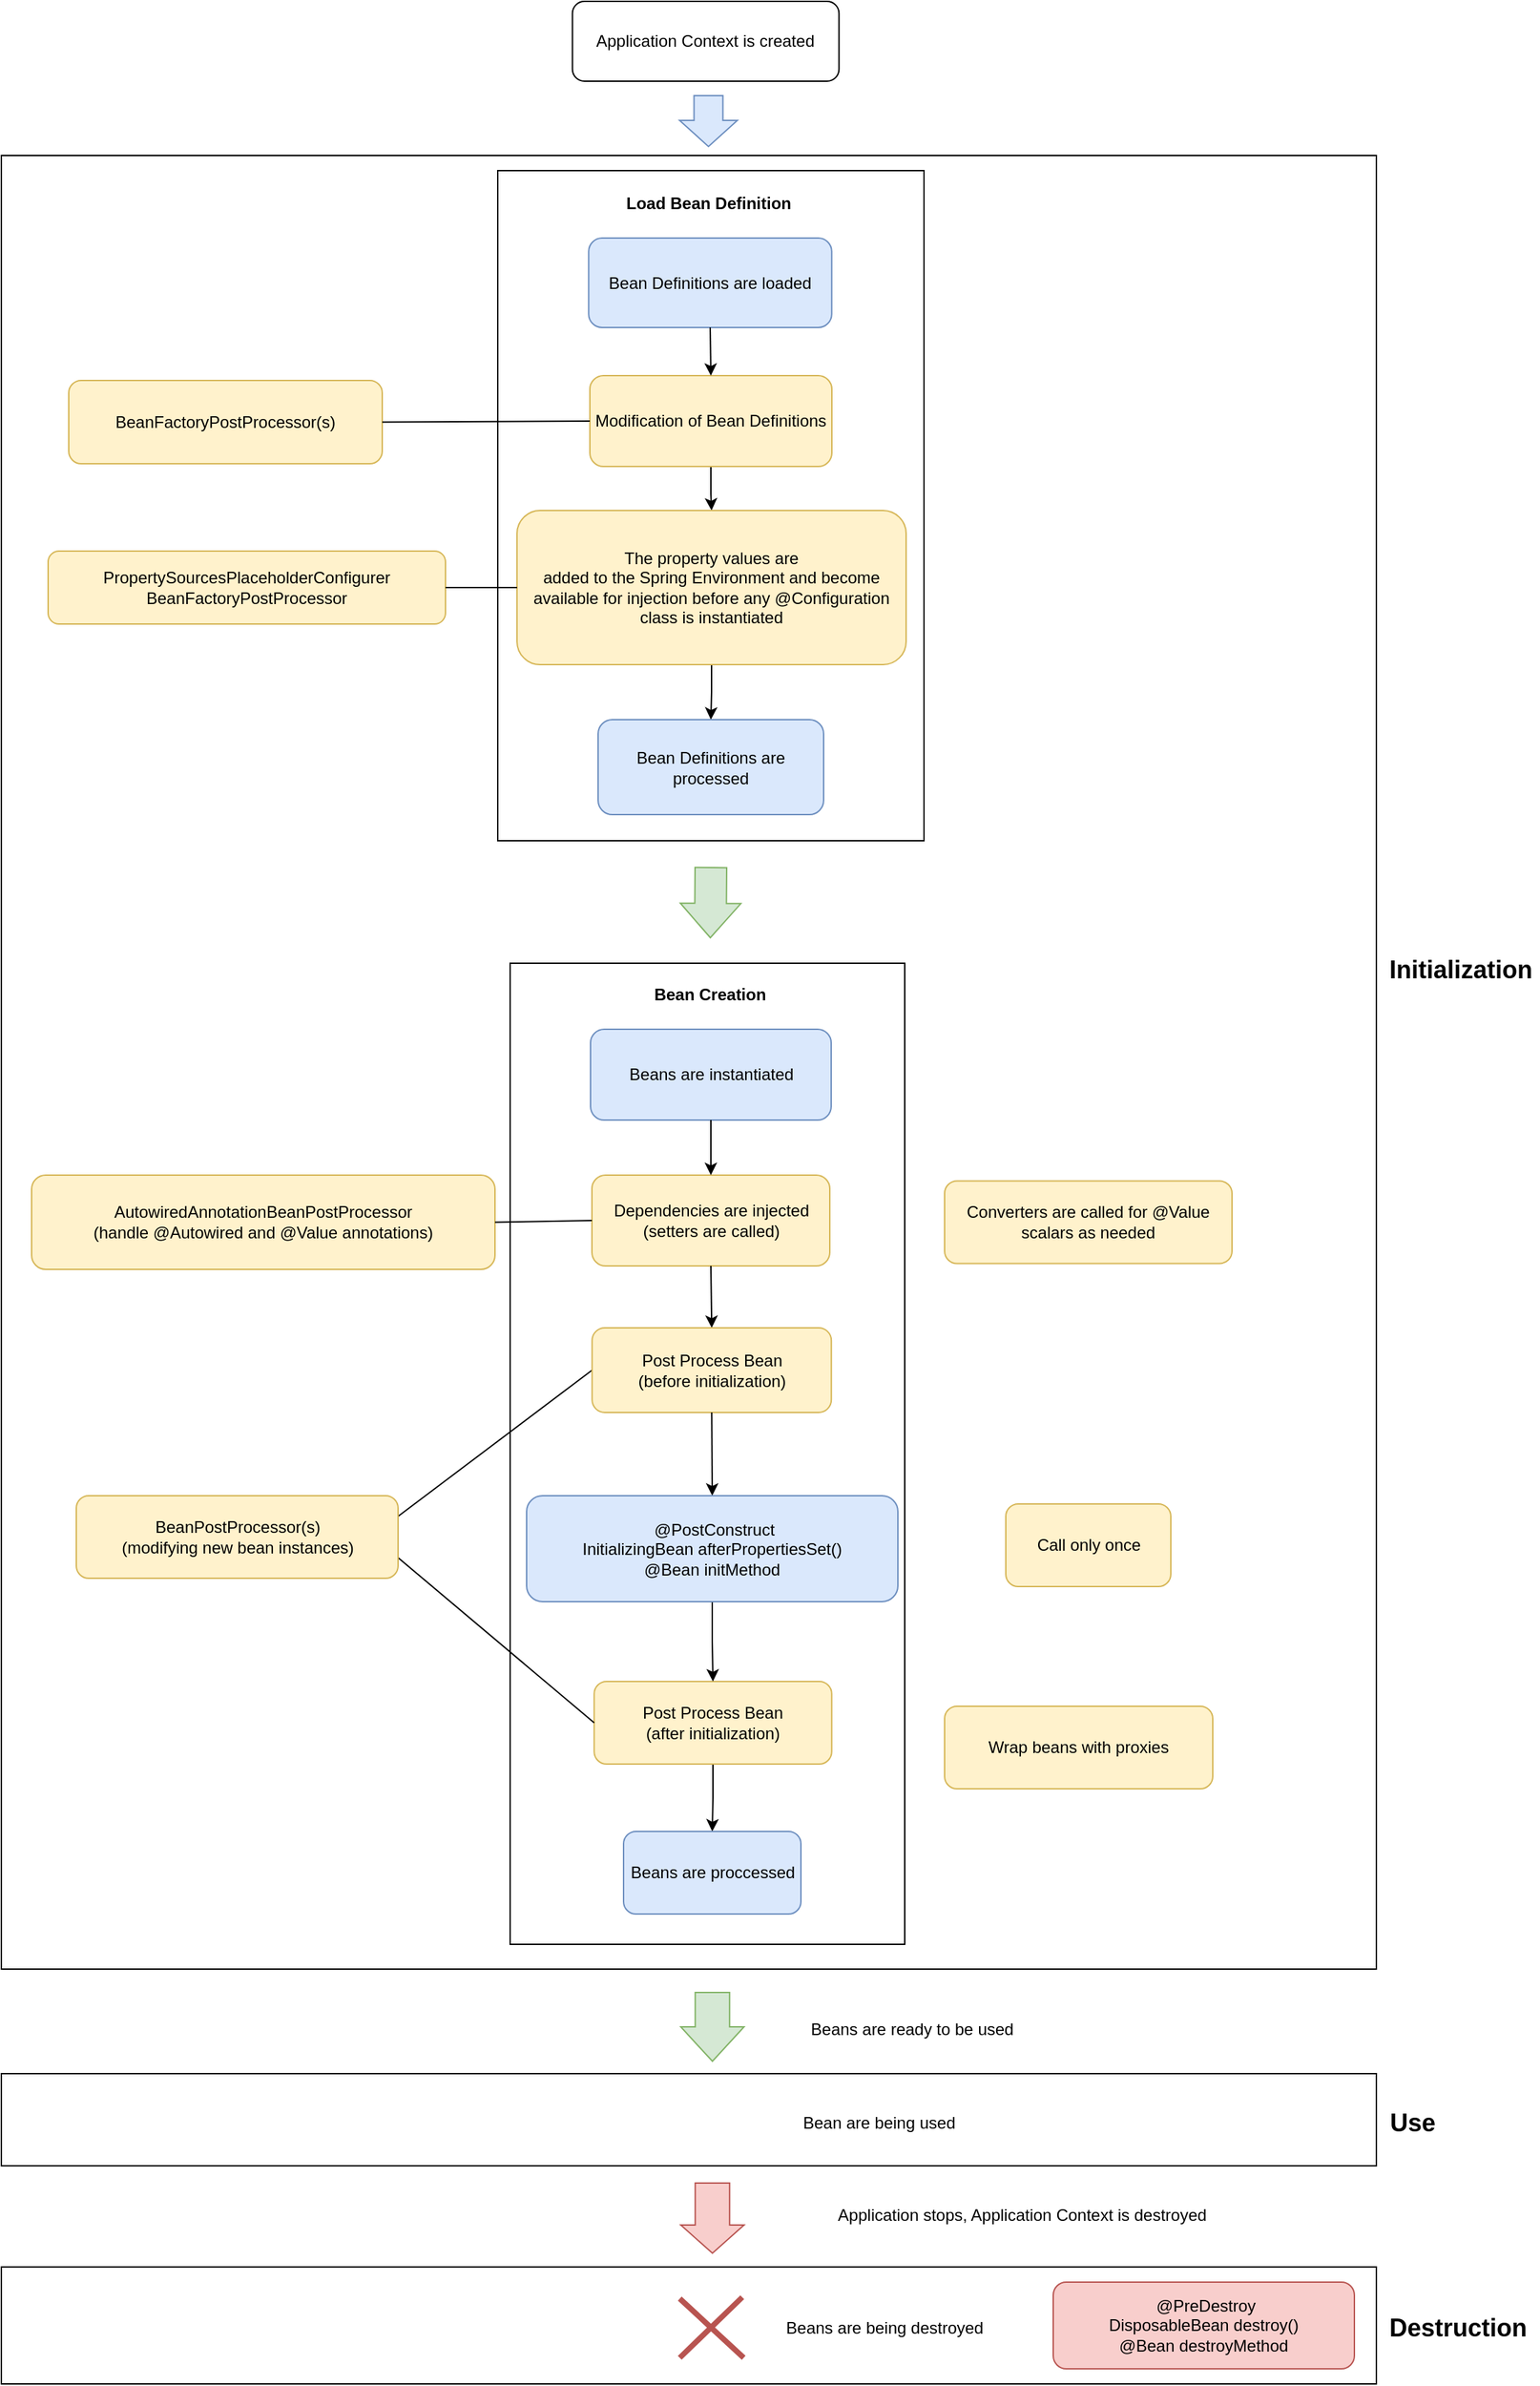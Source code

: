 <mxfile version="20.0.1" type="device"><diagram id="Co1okVMjecrJO5ZxAS3p" name="Page-1"><mxGraphModel dx="2700" dy="722" grid="0" gridSize="10" guides="1" tooltips="1" connect="1" arrows="1" fold="1" page="0" pageScale="1" pageWidth="850" pageHeight="1100" math="0" shadow="0"><root><mxCell id="0"/><mxCell id="1" parent="0"/><mxCell id="aDzGd88ZuSisNezsIxIu-73" value="" style="rounded=0;whiteSpace=wrap;html=1;" parent="1" vertex="1"><mxGeometry x="-150" y="602" width="1000" height="1318" as="geometry"/></mxCell><mxCell id="aDzGd88ZuSisNezsIxIu-79" value="" style="rounded=0;whiteSpace=wrap;html=1;strokeWidth=1;" parent="1" vertex="1"><mxGeometry x="-150" y="2136.5" width="1000" height="85" as="geometry"/></mxCell><mxCell id="aDzGd88ZuSisNezsIxIu-77" value="" style="rounded=0;whiteSpace=wrap;html=1;" parent="1" vertex="1"><mxGeometry x="-150" y="1996" width="1000" height="67" as="geometry"/></mxCell><mxCell id="aDzGd88ZuSisNezsIxIu-13" value="" style="rounded=0;whiteSpace=wrap;html=1;" parent="1" vertex="1"><mxGeometry x="211" y="613" width="310" height="487" as="geometry"/></mxCell><mxCell id="aDzGd88ZuSisNezsIxIu-12" value="" style="rounded=0;whiteSpace=wrap;html=1;" parent="1" vertex="1"><mxGeometry x="220" y="1189" width="287" height="713" as="geometry"/></mxCell><mxCell id="aDzGd88ZuSisNezsIxIu-1" value="Application Context is created" style="rounded=1;whiteSpace=wrap;html=1;" parent="1" vertex="1"><mxGeometry x="265.31" y="490" width="193.88" height="58" as="geometry"/></mxCell><mxCell id="aDzGd88ZuSisNezsIxIu-2" value="" style="shape=flexArrow;endArrow=classic;html=1;rounded=0;fillColor=#dae8fc;strokeColor=#6c8ebf;width=21;endSize=6;" parent="1" edge="1"><mxGeometry width="50" height="50" relative="1" as="geometry"><mxPoint x="364.25" y="558" as="sourcePoint"/><mxPoint x="364.25" y="596" as="targetPoint"/></mxGeometry></mxCell><mxCell id="aDzGd88ZuSisNezsIxIu-3" value="Bean Definitions are loaded" style="rounded=1;whiteSpace=wrap;html=1;fillColor=#dae8fc;strokeColor=#6c8ebf;" parent="1" vertex="1"><mxGeometry x="277.13" y="662" width="176.75" height="65" as="geometry"/></mxCell><mxCell id="aDzGd88ZuSisNezsIxIu-59" value="" style="edgeStyle=orthogonalEdgeStyle;rounded=0;orthogonalLoop=1;jettySize=auto;html=1;strokeWidth=1;" parent="1" source="aDzGd88ZuSisNezsIxIu-6" target="aDzGd88ZuSisNezsIxIu-51" edge="1"><mxGeometry relative="1" as="geometry"/></mxCell><mxCell id="aDzGd88ZuSisNezsIxIu-6" value="Modification of Bean Definitions" style="rounded=1;whiteSpace=wrap;html=1;fillColor=#fff2cc;strokeColor=#d6b656;" parent="1" vertex="1"><mxGeometry x="278" y="762" width="176" height="66" as="geometry"/></mxCell><mxCell id="aDzGd88ZuSisNezsIxIu-7" value="Beans are instantiated" style="rounded=1;whiteSpace=wrap;html=1;fillColor=#dae8fc;strokeColor=#6c8ebf;" parent="1" vertex="1"><mxGeometry x="278.5" y="1237" width="175" height="66" as="geometry"/></mxCell><mxCell id="aDzGd88ZuSisNezsIxIu-8" value="Dependencies are injected &lt;br&gt;(setters are called)" style="rounded=1;whiteSpace=wrap;html=1;fillColor=#fff2cc;strokeColor=#d6b656;" parent="1" vertex="1"><mxGeometry x="279.5" y="1343" width="173" height="66" as="geometry"/></mxCell><mxCell id="sIBOoDunMZXdNaKg1lXA-4" value="" style="edgeStyle=orthogonalEdgeStyle;rounded=0;orthogonalLoop=1;jettySize=auto;html=1;" parent="1" target="aDzGd88ZuSisNezsIxIu-86" edge="1"><mxGeometry relative="1" as="geometry"><mxPoint x="366" y="1610" as="sourcePoint"/></mxGeometry></mxCell><mxCell id="aDzGd88ZuSisNezsIxIu-15" value="" style="shape=flexArrow;endArrow=classic;html=1;rounded=0;fillColor=#d5e8d4;strokeColor=#82b366;width=25;endSize=8;arcSize=20;" parent="1" edge="1"><mxGeometry width="50" height="50" relative="1" as="geometry"><mxPoint x="367.13" y="1936.5" as="sourcePoint"/><mxPoint x="367.13" y="1987.5" as="targetPoint"/></mxGeometry></mxCell><mxCell id="aDzGd88ZuSisNezsIxIu-19" value="Bean are being used" style="text;html=1;align=center;verticalAlign=middle;resizable=0;points=[];autosize=1;strokeColor=none;fillColor=none;" parent="1" vertex="1"><mxGeometry x="409" y="2022.5" width="157" height="18" as="geometry"/></mxCell><mxCell id="aDzGd88ZuSisNezsIxIu-20" value="Beans are ready to be used" style="text;html=1;align=center;verticalAlign=middle;resizable=0;points=[];autosize=1;strokeColor=none;fillColor=none;" parent="1" vertex="1"><mxGeometry x="409" y="1955" width="206" height="18" as="geometry"/></mxCell><mxCell id="aDzGd88ZuSisNezsIxIu-21" value="" style="shape=flexArrow;endArrow=classic;html=1;rounded=0;fillColor=#f8cecc;strokeColor=#b85450;width=25;endSize=6.5;" parent="1" edge="1"><mxGeometry width="50" height="50" relative="1" as="geometry"><mxPoint x="367.13" y="2075" as="sourcePoint"/><mxPoint x="367.13" y="2127" as="targetPoint"/></mxGeometry></mxCell><mxCell id="aDzGd88ZuSisNezsIxIu-22" value="Application stops, Application Context is destroyed" style="text;html=1;align=center;verticalAlign=middle;resizable=0;points=[];autosize=1;strokeColor=none;fillColor=none;" parent="1" vertex="1"><mxGeometry x="409" y="2090" width="366" height="18" as="geometry"/></mxCell><mxCell id="aDzGd88ZuSisNezsIxIu-27" value="" style="group" parent="1" vertex="1" connectable="0"><mxGeometry x="343.37" y="2158.5" width="46.5" height="44" as="geometry"/></mxCell><mxCell id="aDzGd88ZuSisNezsIxIu-24" value="" style="endArrow=none;html=1;rounded=0;fillColor=#f8cecc;strokeColor=#b85450;strokeWidth=4;" parent="aDzGd88ZuSisNezsIxIu-27" edge="1"><mxGeometry width="50" height="50" relative="1" as="geometry"><mxPoint y="44" as="sourcePoint"/><mxPoint x="45.443" as="targetPoint"/></mxGeometry></mxCell><mxCell id="aDzGd88ZuSisNezsIxIu-26" value="" style="endArrow=none;html=1;rounded=0;fillColor=#f8cecc;strokeColor=#b85450;strokeWidth=4;" parent="aDzGd88ZuSisNezsIxIu-27" edge="1"><mxGeometry width="50" height="50" relative="1" as="geometry"><mxPoint x="46.5" y="44" as="sourcePoint"/><mxPoint y="1" as="targetPoint"/></mxGeometry></mxCell><mxCell id="aDzGd88ZuSisNezsIxIu-16" value="" style="shape=image;html=1;verticalAlign=top;verticalLabelPosition=bottom;labelBackgroundColor=#ffffff;imageAspect=0;aspect=fixed;image=https://cdn4.iconfinder.com/data/icons/go-coffee-n-lines/24/Beans-128.png;dashed=1;" parent="aDzGd88ZuSisNezsIxIu-27" vertex="1"><mxGeometry x="1.75" width="43" height="43" as="geometry"/></mxCell><mxCell id="aDzGd88ZuSisNezsIxIu-28" value="Beans are being destroyed" style="text;html=1;align=center;verticalAlign=middle;resizable=0;points=[];autosize=1;strokeColor=none;fillColor=none;" parent="1" vertex="1"><mxGeometry x="392.25" y="2171.5" width="200" height="18" as="geometry"/></mxCell><mxCell id="aDzGd88ZuSisNezsIxIu-29" value="Load Bean Definition" style="text;html=1;align=center;verticalAlign=middle;resizable=0;points=[];autosize=1;strokeColor=none;fillColor=none;fontStyle=1" parent="1" vertex="1"><mxGeometry x="278.62" y="628" width="170" height="18" as="geometry"/></mxCell><mxCell id="aDzGd88ZuSisNezsIxIu-30" value="Bean Creation" style="text;html=1;align=center;verticalAlign=middle;resizable=0;points=[];autosize=1;strokeColor=none;fillColor=none;fontStyle=1" parent="1" vertex="1"><mxGeometry x="305.12" y="1203" width="119" height="18" as="geometry"/></mxCell><mxCell id="aDzGd88ZuSisNezsIxIu-37" value="" style="shape=image;html=1;verticalAlign=top;verticalLabelPosition=bottom;labelBackgroundColor=#ffffff;imageAspect=0;aspect=fixed;image=https://cdn4.iconfinder.com/data/icons/go-coffee-n-lines/24/Beans-128.png;dashed=1;" parent="1" vertex="1"><mxGeometry x="344.76" y="2006.75" width="45.5" height="45.5" as="geometry"/></mxCell><mxCell id="aDzGd88ZuSisNezsIxIu-39" value="BeanFactoryPostProcessor(s)" style="rounded=1;whiteSpace=wrap;html=1;fillColor=#fff2cc;strokeColor=#d6b656;" parent="1" vertex="1"><mxGeometry x="-101" y="765.5" width="228" height="60.5" as="geometry"/></mxCell><mxCell id="TKaJW91iFUxYrqpzFW6Q-11" value="" style="edgeStyle=orthogonalEdgeStyle;rounded=0;orthogonalLoop=1;jettySize=auto;html=1;" edge="1" parent="1" source="aDzGd88ZuSisNezsIxIu-41" target="TKaJW91iFUxYrqpzFW6Q-8"><mxGeometry relative="1" as="geometry"/></mxCell><mxCell id="aDzGd88ZuSisNezsIxIu-41" value="Post Process Bean &lt;br&gt;(after initialization)" style="rounded=1;whiteSpace=wrap;html=1;fillColor=#fff2cc;strokeColor=#d6b656;" parent="1" vertex="1"><mxGeometry x="281.13" y="1711" width="172.75" height="60" as="geometry"/></mxCell><mxCell id="aDzGd88ZuSisNezsIxIu-48" value="" style="endArrow=none;html=1;rounded=0;strokeWidth=1;entryX=0;entryY=0.5;entryDx=0;entryDy=0;exitX=1;exitY=0.25;exitDx=0;exitDy=0;" parent="1" source="aDzGd88ZuSisNezsIxIu-50" target="aDzGd88ZuSisNezsIxIu-40" edge="1"><mxGeometry width="50" height="50" relative="1" as="geometry"><mxPoint x="128" y="1542.25" as="sourcePoint"/><mxPoint x="355" y="1477" as="targetPoint"/></mxGeometry></mxCell><mxCell id="aDzGd88ZuSisNezsIxIu-49" value="" style="endArrow=none;html=1;rounded=0;strokeWidth=1;entryX=0;entryY=0.5;entryDx=0;entryDy=0;exitX=1;exitY=0.75;exitDx=0;exitDy=0;" parent="1" source="aDzGd88ZuSisNezsIxIu-50" target="aDzGd88ZuSisNezsIxIu-41" edge="1"><mxGeometry width="50" height="50" relative="1" as="geometry"><mxPoint x="119" y="1571" as="sourcePoint"/><mxPoint x="355" y="1576" as="targetPoint"/></mxGeometry></mxCell><mxCell id="aDzGd88ZuSisNezsIxIu-50" value="&lt;div align=&quot;center&quot;&gt;BeanPostProcessor(s)&lt;br&gt;(modifying new bean instances)&lt;/div&gt;" style="rounded=1;whiteSpace=wrap;html=1;fillColor=#fff2cc;strokeColor=#d6b656;" parent="1" vertex="1"><mxGeometry x="-95.5" y="1576" width="234" height="60" as="geometry"/></mxCell><mxCell id="TKaJW91iFUxYrqpzFW6Q-13" value="" style="edgeStyle=orthogonalEdgeStyle;rounded=0;orthogonalLoop=1;jettySize=auto;html=1;" edge="1" parent="1" source="aDzGd88ZuSisNezsIxIu-51" target="TKaJW91iFUxYrqpzFW6Q-9"><mxGeometry relative="1" as="geometry"/></mxCell><mxCell id="aDzGd88ZuSisNezsIxIu-51" value="The property values are&lt;br&gt;added to the Spring Environment and become available for injection before any @Configuration class is instantiated" style="rounded=1;whiteSpace=wrap;html=1;fillColor=#fff2cc;strokeColor=#d6b656;" parent="1" vertex="1"><mxGeometry x="225.03" y="860" width="282.97" height="112" as="geometry"/></mxCell><mxCell id="aDzGd88ZuSisNezsIxIu-58" value="" style="endArrow=classic;html=1;rounded=0;strokeWidth=1;exitX=0.5;exitY=1;exitDx=0;exitDy=0;entryX=0.5;entryY=0;entryDx=0;entryDy=0;" parent="1" source="aDzGd88ZuSisNezsIxIu-3" target="aDzGd88ZuSisNezsIxIu-6" edge="1"><mxGeometry width="50" height="50" relative="1" as="geometry"><mxPoint x="266" y="841" as="sourcePoint"/><mxPoint x="316" y="791" as="targetPoint"/></mxGeometry></mxCell><mxCell id="aDzGd88ZuSisNezsIxIu-65" value="" style="endArrow=classic;html=1;rounded=0;strokeWidth=1;exitX=0.5;exitY=1;exitDx=0;exitDy=0;entryX=0.5;entryY=0;entryDx=0;entryDy=0;" parent="1" source="aDzGd88ZuSisNezsIxIu-8" target="aDzGd88ZuSisNezsIxIu-40" edge="1"><mxGeometry width="50" height="50" relative="1" as="geometry"><mxPoint x="266" y="1526" as="sourcePoint"/><mxPoint x="316" y="1476" as="targetPoint"/></mxGeometry></mxCell><mxCell id="aDzGd88ZuSisNezsIxIu-40" value="Post Process Bean&lt;br&gt;(before initialization)" style="rounded=1;whiteSpace=wrap;html=1;fillColor=#fff2cc;strokeColor=#d6b656;" parent="1" vertex="1"><mxGeometry x="279.62" y="1454" width="174" height="61.5" as="geometry"/></mxCell><mxCell id="aDzGd88ZuSisNezsIxIu-71" value="" style="endArrow=classic;html=1;rounded=0;strokeWidth=1;exitX=0.5;exitY=1;exitDx=0;exitDy=0;entryX=0.5;entryY=0;entryDx=0;entryDy=0;" parent="1" source="aDzGd88ZuSisNezsIxIu-40" target="aDzGd88ZuSisNezsIxIu-86" edge="1"><mxGeometry width="50" height="50" relative="1" as="geometry"><mxPoint x="312.01" y="1536" as="sourcePoint"/><mxPoint x="366" y="1544" as="targetPoint"/></mxGeometry></mxCell><mxCell id="aDzGd88ZuSisNezsIxIu-75" value="&lt;font style=&quot;font-size: 18px;&quot;&gt;Initialization&lt;/font&gt;" style="text;html=1;align=center;verticalAlign=middle;resizable=0;points=[];autosize=1;strokeColor=none;fillColor=none;fontStyle=1" parent="1" vertex="1"><mxGeometry x="854" y="1185" width="114" height="18" as="geometry"/></mxCell><mxCell id="aDzGd88ZuSisNezsIxIu-78" value="&lt;font style=&quot;font-size: 18px;&quot;&gt;Use&lt;/font&gt;" style="text;html=1;align=center;verticalAlign=middle;resizable=0;points=[];autosize=1;strokeColor=none;fillColor=none;fontStyle=1" parent="1" vertex="1"><mxGeometry x="854" y="2022.5" width="43" height="18" as="geometry"/></mxCell><mxCell id="aDzGd88ZuSisNezsIxIu-80" value="&lt;font style=&quot;font-size: 18px;&quot;&gt;Destruction&lt;/font&gt;" style="text;html=1;align=center;verticalAlign=middle;resizable=0;points=[];autosize=1;strokeColor=none;fillColor=none;fontStyle=1" parent="1" vertex="1"><mxGeometry x="854" y="2171.5" width="110" height="18" as="geometry"/></mxCell><mxCell id="aDzGd88ZuSisNezsIxIu-81" value="&lt;div&gt;AutowiredAnnotationBeanPostProcessor&lt;br&gt;&lt;/div&gt;&lt;div&gt;(handle @Autowired and @Value annotations)&lt;/div&gt;" style="rounded=1;whiteSpace=wrap;html=1;fillColor=#fff2cc;strokeColor=#d6b656;" parent="1" vertex="1"><mxGeometry x="-128" y="1343" width="337" height="68.5" as="geometry"/></mxCell><mxCell id="aDzGd88ZuSisNezsIxIu-83" value="" style="endArrow=classic;html=1;rounded=0;strokeWidth=1;exitX=0.5;exitY=1;exitDx=0;exitDy=0;entryX=0.5;entryY=0;entryDx=0;entryDy=0;" parent="1" source="aDzGd88ZuSisNezsIxIu-7" target="aDzGd88ZuSisNezsIxIu-8" edge="1"><mxGeometry width="50" height="50" relative="1" as="geometry"><mxPoint x="452" y="1388" as="sourcePoint"/><mxPoint x="502" y="1338" as="targetPoint"/></mxGeometry></mxCell><mxCell id="aDzGd88ZuSisNezsIxIu-85" value="Converters are called for @Value scalars as needed" style="rounded=1;whiteSpace=wrap;html=1;fillColor=#fff2cc;strokeColor=#d6b656;" parent="1" vertex="1"><mxGeometry x="536" y="1347.25" width="209" height="60" as="geometry"/></mxCell><mxCell id="aDzGd88ZuSisNezsIxIu-88" value="&lt;div&gt;&amp;nbsp;@PreDestroy&lt;br&gt;DisposableBean destroy()&lt;/div&gt;&lt;div&gt;@Bean destroyMethod&lt;/div&gt;" style="rounded=1;whiteSpace=wrap;html=1;fillColor=#f8cecc;strokeColor=#b85450;" parent="1" vertex="1"><mxGeometry x="615" y="2147.5" width="219" height="63" as="geometry"/></mxCell><mxCell id="aDzGd88ZuSisNezsIxIu-95" value="" style="shape=flexArrow;endArrow=classic;html=1;rounded=0;fillColor=#d5e8d4;strokeColor=#82b366;width=23;endSize=8;" parent="1" edge="1"><mxGeometry width="50" height="50" relative="1" as="geometry"><mxPoint x="366.01" y="1119" as="sourcePoint"/><mxPoint x="365.61" y="1171" as="targetPoint"/></mxGeometry></mxCell><mxCell id="aDzGd88ZuSisNezsIxIu-99" value="Wrap beans with proxies" style="rounded=1;whiteSpace=wrap;html=1;fillColor=#fff2cc;strokeColor=#d6b656;" parent="1" vertex="1"><mxGeometry x="536" y="1729" width="195" height="60" as="geometry"/></mxCell><mxCell id="sIBOoDunMZXdNaKg1lXA-7" value="" style="edgeStyle=orthogonalEdgeStyle;rounded=0;orthogonalLoop=1;jettySize=auto;html=1;" parent="1" source="aDzGd88ZuSisNezsIxIu-86" target="aDzGd88ZuSisNezsIxIu-41" edge="1"><mxGeometry relative="1" as="geometry"/></mxCell><mxCell id="aDzGd88ZuSisNezsIxIu-86" value="&lt;div&gt;&amp;nbsp;@PostConstruct&lt;br&gt;InitializingBean afterPropertiesSet()&lt;/div&gt;&lt;div&gt;@Bean initMethod&lt;/div&gt;" style="rounded=1;whiteSpace=wrap;html=1;fillColor=#dae8fc;strokeColor=#6c8ebf;" parent="1" vertex="1"><mxGeometry x="232" y="1576" width="270" height="77" as="geometry"/></mxCell><mxCell id="TKaJW91iFUxYrqpzFW6Q-1" value="" style="endArrow=none;html=1;rounded=0;exitX=1;exitY=0.5;exitDx=0;exitDy=0;entryX=0;entryY=0.5;entryDx=0;entryDy=0;" edge="1" parent="1" source="aDzGd88ZuSisNezsIxIu-81" target="aDzGd88ZuSisNezsIxIu-8"><mxGeometry width="50" height="50" relative="1" as="geometry"><mxPoint x="408" y="1350" as="sourcePoint"/><mxPoint x="458" y="1300" as="targetPoint"/></mxGeometry></mxCell><mxCell id="TKaJW91iFUxYrqpzFW6Q-2" value="" style="endArrow=none;html=1;rounded=0;exitX=1;exitY=0.5;exitDx=0;exitDy=0;entryX=0;entryY=0.5;entryDx=0;entryDy=0;" edge="1" parent="1" source="aDzGd88ZuSisNezsIxIu-39" target="aDzGd88ZuSisNezsIxIu-6"><mxGeometry width="50" height="50" relative="1" as="geometry"><mxPoint x="406" y="1082" as="sourcePoint"/><mxPoint x="456" y="1032" as="targetPoint"/></mxGeometry></mxCell><mxCell id="TKaJW91iFUxYrqpzFW6Q-5" value="Call only once" style="rounded=1;whiteSpace=wrap;html=1;fillColor=#fff2cc;strokeColor=#d6b656;" vertex="1" parent="1"><mxGeometry x="580.5" y="1582" width="120" height="60" as="geometry"/></mxCell><mxCell id="TKaJW91iFUxYrqpzFW6Q-6" value="&lt;div&gt;PropertySourcesPlaceholderConfigurer&lt;/div&gt;&lt;div&gt;BeanFactoryPostProcessor&lt;br&gt;&lt;/div&gt;" style="rounded=1;whiteSpace=wrap;html=1;fillColor=#fff2cc;strokeColor=#d6b656;" vertex="1" parent="1"><mxGeometry x="-116" y="889.5" width="289" height="53" as="geometry"/></mxCell><mxCell id="TKaJW91iFUxYrqpzFW6Q-7" value="" style="endArrow=none;html=1;rounded=0;exitX=1;exitY=0.5;exitDx=0;exitDy=0;entryX=0;entryY=0.5;entryDx=0;entryDy=0;" edge="1" parent="1" source="TKaJW91iFUxYrqpzFW6Q-6" target="aDzGd88ZuSisNezsIxIu-51"><mxGeometry width="50" height="50" relative="1" as="geometry"><mxPoint x="136" y="1142" as="sourcePoint"/><mxPoint x="186" y="1092" as="targetPoint"/></mxGeometry></mxCell><mxCell id="TKaJW91iFUxYrqpzFW6Q-8" value="Beans are proccessed" style="rounded=1;whiteSpace=wrap;html=1;fillColor=#dae8fc;strokeColor=#6c8ebf;" vertex="1" parent="1"><mxGeometry x="302.5" y="1820" width="129" height="60" as="geometry"/></mxCell><mxCell id="TKaJW91iFUxYrqpzFW6Q-9" value="Bean Definitions are processed" style="rounded=1;whiteSpace=wrap;html=1;fillColor=#dae8fc;strokeColor=#6c8ebf;" vertex="1" parent="1"><mxGeometry x="284" y="1012" width="164" height="69" as="geometry"/></mxCell></root></mxGraphModel></diagram></mxfile>